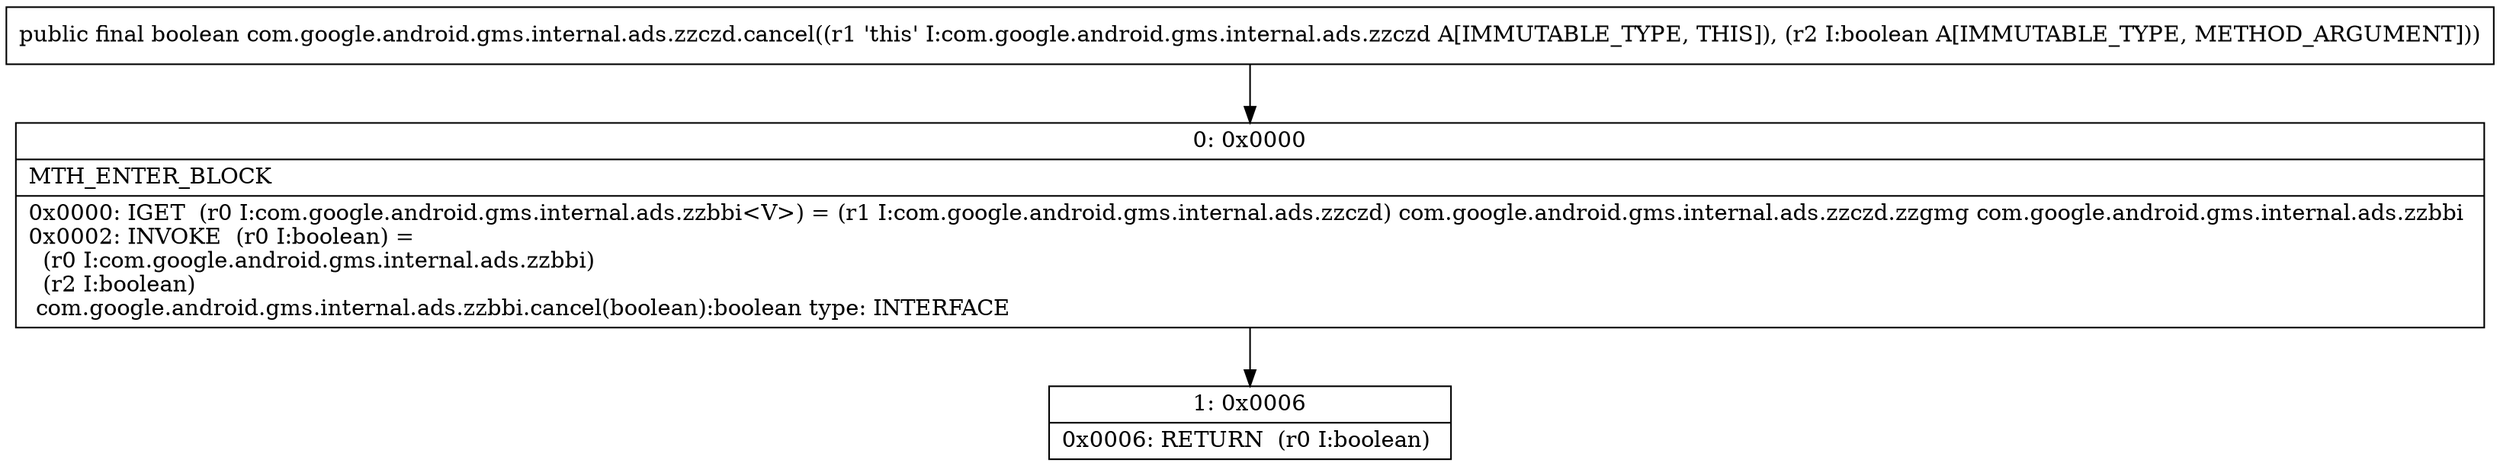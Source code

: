 digraph "CFG forcom.google.android.gms.internal.ads.zzczd.cancel(Z)Z" {
Node_0 [shape=record,label="{0\:\ 0x0000|MTH_ENTER_BLOCK\l|0x0000: IGET  (r0 I:com.google.android.gms.internal.ads.zzbbi\<V\>) = (r1 I:com.google.android.gms.internal.ads.zzczd) com.google.android.gms.internal.ads.zzczd.zzgmg com.google.android.gms.internal.ads.zzbbi \l0x0002: INVOKE  (r0 I:boolean) = \l  (r0 I:com.google.android.gms.internal.ads.zzbbi)\l  (r2 I:boolean)\l com.google.android.gms.internal.ads.zzbbi.cancel(boolean):boolean type: INTERFACE \l}"];
Node_1 [shape=record,label="{1\:\ 0x0006|0x0006: RETURN  (r0 I:boolean) \l}"];
MethodNode[shape=record,label="{public final boolean com.google.android.gms.internal.ads.zzczd.cancel((r1 'this' I:com.google.android.gms.internal.ads.zzczd A[IMMUTABLE_TYPE, THIS]), (r2 I:boolean A[IMMUTABLE_TYPE, METHOD_ARGUMENT])) }"];
MethodNode -> Node_0;
Node_0 -> Node_1;
}

